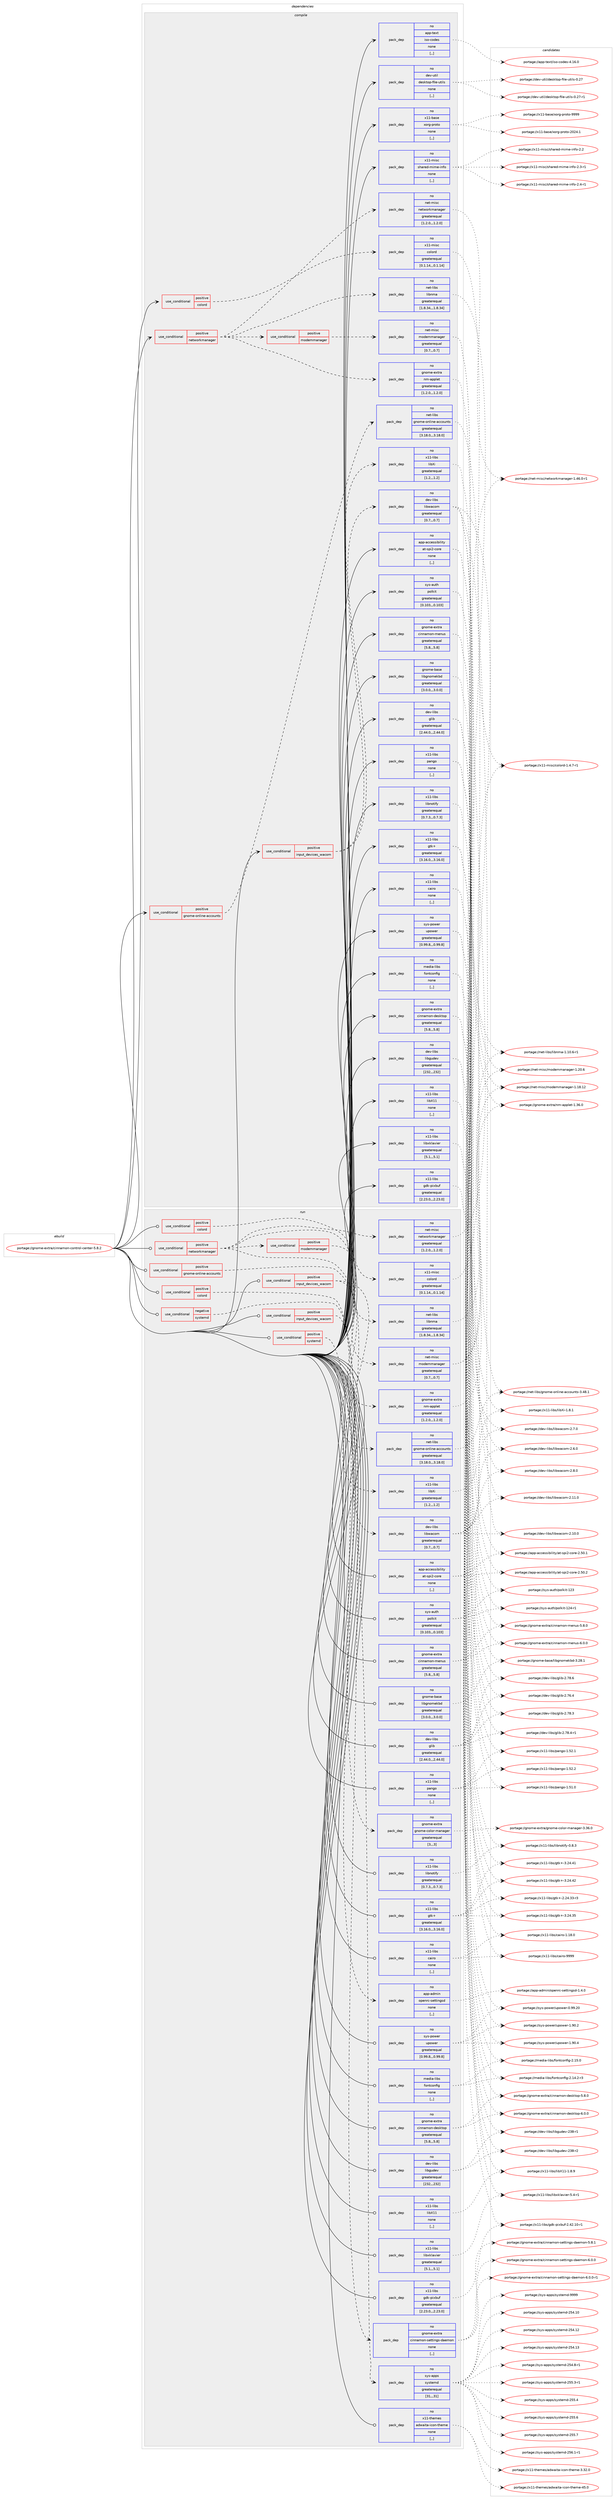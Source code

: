 digraph prolog {

# *************
# Graph options
# *************

newrank=true;
concentrate=true;
compound=true;
graph [rankdir=LR,fontname=Helvetica,fontsize=10,ranksep=1.5];#, ranksep=2.5, nodesep=0.2];
edge  [arrowhead=vee];
node  [fontname=Helvetica,fontsize=10];

# **********
# The ebuild
# **********

subgraph cluster_leftcol {
color=gray;
rank=same;
label=<<i>ebuild</i>>;
id [label="portage://gnome-extra/cinnamon-control-center-5.8.2", color=red, width=4, href="../gnome-extra/cinnamon-control-center-5.8.2.svg"];
}

# ****************
# The dependencies
# ****************

subgraph cluster_midcol {
color=gray;
label=<<i>dependencies</i>>;
subgraph cluster_compile {
fillcolor="#eeeeee";
style=filled;
label=<<i>compile</i>>;
subgraph cond64020 {
dependency233966 [label=<<TABLE BORDER="0" CELLBORDER="1" CELLSPACING="0" CELLPADDING="4"><TR><TD ROWSPAN="3" CELLPADDING="10">use_conditional</TD></TR><TR><TD>positive</TD></TR><TR><TD>colord</TD></TR></TABLE>>, shape=none, color=red];
subgraph pack168431 {
dependency233967 [label=<<TABLE BORDER="0" CELLBORDER="1" CELLSPACING="0" CELLPADDING="4" WIDTH="220"><TR><TD ROWSPAN="6" CELLPADDING="30">pack_dep</TD></TR><TR><TD WIDTH="110">no</TD></TR><TR><TD>x11-misc</TD></TR><TR><TD>colord</TD></TR><TR><TD>greaterequal</TD></TR><TR><TD>[0.1.14,,,0.1.14]</TD></TR></TABLE>>, shape=none, color=blue];
}
dependency233966:e -> dependency233967:w [weight=20,style="dashed",arrowhead="vee"];
}
id:e -> dependency233966:w [weight=20,style="solid",arrowhead="vee"];
subgraph cond64021 {
dependency233968 [label=<<TABLE BORDER="0" CELLBORDER="1" CELLSPACING="0" CELLPADDING="4"><TR><TD ROWSPAN="3" CELLPADDING="10">use_conditional</TD></TR><TR><TD>positive</TD></TR><TR><TD>gnome-online-accounts</TD></TR></TABLE>>, shape=none, color=red];
subgraph pack168432 {
dependency233969 [label=<<TABLE BORDER="0" CELLBORDER="1" CELLSPACING="0" CELLPADDING="4" WIDTH="220"><TR><TD ROWSPAN="6" CELLPADDING="30">pack_dep</TD></TR><TR><TD WIDTH="110">no</TD></TR><TR><TD>net-libs</TD></TR><TR><TD>gnome-online-accounts</TD></TR><TR><TD>greaterequal</TD></TR><TR><TD>[3.18.0,,,3.18.0]</TD></TR></TABLE>>, shape=none, color=blue];
}
dependency233968:e -> dependency233969:w [weight=20,style="dashed",arrowhead="vee"];
}
id:e -> dependency233968:w [weight=20,style="solid",arrowhead="vee"];
subgraph cond64022 {
dependency233970 [label=<<TABLE BORDER="0" CELLBORDER="1" CELLSPACING="0" CELLPADDING="4"><TR><TD ROWSPAN="3" CELLPADDING="10">use_conditional</TD></TR><TR><TD>positive</TD></TR><TR><TD>input_devices_wacom</TD></TR></TABLE>>, shape=none, color=red];
subgraph pack168433 {
dependency233971 [label=<<TABLE BORDER="0" CELLBORDER="1" CELLSPACING="0" CELLPADDING="4" WIDTH="220"><TR><TD ROWSPAN="6" CELLPADDING="30">pack_dep</TD></TR><TR><TD WIDTH="110">no</TD></TR><TR><TD>dev-libs</TD></TR><TR><TD>libwacom</TD></TR><TR><TD>greaterequal</TD></TR><TR><TD>[0.7,,,0.7]</TD></TR></TABLE>>, shape=none, color=blue];
}
dependency233970:e -> dependency233971:w [weight=20,style="dashed",arrowhead="vee"];
subgraph pack168434 {
dependency233972 [label=<<TABLE BORDER="0" CELLBORDER="1" CELLSPACING="0" CELLPADDING="4" WIDTH="220"><TR><TD ROWSPAN="6" CELLPADDING="30">pack_dep</TD></TR><TR><TD WIDTH="110">no</TD></TR><TR><TD>x11-libs</TD></TR><TR><TD>libXi</TD></TR><TR><TD>greaterequal</TD></TR><TR><TD>[1.2,,,1.2]</TD></TR></TABLE>>, shape=none, color=blue];
}
dependency233970:e -> dependency233972:w [weight=20,style="dashed",arrowhead="vee"];
}
id:e -> dependency233970:w [weight=20,style="solid",arrowhead="vee"];
subgraph cond64023 {
dependency233973 [label=<<TABLE BORDER="0" CELLBORDER="1" CELLSPACING="0" CELLPADDING="4"><TR><TD ROWSPAN="3" CELLPADDING="10">use_conditional</TD></TR><TR><TD>positive</TD></TR><TR><TD>networkmanager</TD></TR></TABLE>>, shape=none, color=red];
subgraph pack168435 {
dependency233974 [label=<<TABLE BORDER="0" CELLBORDER="1" CELLSPACING="0" CELLPADDING="4" WIDTH="220"><TR><TD ROWSPAN="6" CELLPADDING="30">pack_dep</TD></TR><TR><TD WIDTH="110">no</TD></TR><TR><TD>gnome-extra</TD></TR><TR><TD>nm-applet</TD></TR><TR><TD>greaterequal</TD></TR><TR><TD>[1.2.0,,,1.2.0]</TD></TR></TABLE>>, shape=none, color=blue];
}
dependency233973:e -> dependency233974:w [weight=20,style="dashed",arrowhead="vee"];
subgraph pack168436 {
dependency233975 [label=<<TABLE BORDER="0" CELLBORDER="1" CELLSPACING="0" CELLPADDING="4" WIDTH="220"><TR><TD ROWSPAN="6" CELLPADDING="30">pack_dep</TD></TR><TR><TD WIDTH="110">no</TD></TR><TR><TD>net-libs</TD></TR><TR><TD>libnma</TD></TR><TR><TD>greaterequal</TD></TR><TR><TD>[1.8.34,,,1.8.34]</TD></TR></TABLE>>, shape=none, color=blue];
}
dependency233973:e -> dependency233975:w [weight=20,style="dashed",arrowhead="vee"];
subgraph pack168437 {
dependency233976 [label=<<TABLE BORDER="0" CELLBORDER="1" CELLSPACING="0" CELLPADDING="4" WIDTH="220"><TR><TD ROWSPAN="6" CELLPADDING="30">pack_dep</TD></TR><TR><TD WIDTH="110">no</TD></TR><TR><TD>net-misc</TD></TR><TR><TD>networkmanager</TD></TR><TR><TD>greaterequal</TD></TR><TR><TD>[1.2.0,,,1.2.0]</TD></TR></TABLE>>, shape=none, color=blue];
}
dependency233973:e -> dependency233976:w [weight=20,style="dashed",arrowhead="vee"];
subgraph cond64024 {
dependency233977 [label=<<TABLE BORDER="0" CELLBORDER="1" CELLSPACING="0" CELLPADDING="4"><TR><TD ROWSPAN="3" CELLPADDING="10">use_conditional</TD></TR><TR><TD>positive</TD></TR><TR><TD>modemmanager</TD></TR></TABLE>>, shape=none, color=red];
subgraph pack168438 {
dependency233978 [label=<<TABLE BORDER="0" CELLBORDER="1" CELLSPACING="0" CELLPADDING="4" WIDTH="220"><TR><TD ROWSPAN="6" CELLPADDING="30">pack_dep</TD></TR><TR><TD WIDTH="110">no</TD></TR><TR><TD>net-misc</TD></TR><TR><TD>modemmanager</TD></TR><TR><TD>greaterequal</TD></TR><TR><TD>[0.7,,,0.7]</TD></TR></TABLE>>, shape=none, color=blue];
}
dependency233977:e -> dependency233978:w [weight=20,style="dashed",arrowhead="vee"];
}
dependency233973:e -> dependency233977:w [weight=20,style="dashed",arrowhead="vee"];
}
id:e -> dependency233973:w [weight=20,style="solid",arrowhead="vee"];
subgraph pack168439 {
dependency233979 [label=<<TABLE BORDER="0" CELLBORDER="1" CELLSPACING="0" CELLPADDING="4" WIDTH="220"><TR><TD ROWSPAN="6" CELLPADDING="30">pack_dep</TD></TR><TR><TD WIDTH="110">no</TD></TR><TR><TD>app-accessibility</TD></TR><TR><TD>at-spi2-core</TD></TR><TR><TD>none</TD></TR><TR><TD>[,,]</TD></TR></TABLE>>, shape=none, color=blue];
}
id:e -> dependency233979:w [weight=20,style="solid",arrowhead="vee"];
subgraph pack168440 {
dependency233980 [label=<<TABLE BORDER="0" CELLBORDER="1" CELLSPACING="0" CELLPADDING="4" WIDTH="220"><TR><TD ROWSPAN="6" CELLPADDING="30">pack_dep</TD></TR><TR><TD WIDTH="110">no</TD></TR><TR><TD>app-text</TD></TR><TR><TD>iso-codes</TD></TR><TR><TD>none</TD></TR><TR><TD>[,,]</TD></TR></TABLE>>, shape=none, color=blue];
}
id:e -> dependency233980:w [weight=20,style="solid",arrowhead="vee"];
subgraph pack168441 {
dependency233981 [label=<<TABLE BORDER="0" CELLBORDER="1" CELLSPACING="0" CELLPADDING="4" WIDTH="220"><TR><TD ROWSPAN="6" CELLPADDING="30">pack_dep</TD></TR><TR><TD WIDTH="110">no</TD></TR><TR><TD>dev-libs</TD></TR><TR><TD>glib</TD></TR><TR><TD>greaterequal</TD></TR><TR><TD>[2.44.0,,,2.44.0]</TD></TR></TABLE>>, shape=none, color=blue];
}
id:e -> dependency233981:w [weight=20,style="solid",arrowhead="vee"];
subgraph pack168442 {
dependency233982 [label=<<TABLE BORDER="0" CELLBORDER="1" CELLSPACING="0" CELLPADDING="4" WIDTH="220"><TR><TD ROWSPAN="6" CELLPADDING="30">pack_dep</TD></TR><TR><TD WIDTH="110">no</TD></TR><TR><TD>dev-libs</TD></TR><TR><TD>libgudev</TD></TR><TR><TD>greaterequal</TD></TR><TR><TD>[232,,,232]</TD></TR></TABLE>>, shape=none, color=blue];
}
id:e -> dependency233982:w [weight=20,style="solid",arrowhead="vee"];
subgraph pack168443 {
dependency233983 [label=<<TABLE BORDER="0" CELLBORDER="1" CELLSPACING="0" CELLPADDING="4" WIDTH="220"><TR><TD ROWSPAN="6" CELLPADDING="30">pack_dep</TD></TR><TR><TD WIDTH="110">no</TD></TR><TR><TD>dev-util</TD></TR><TR><TD>desktop-file-utils</TD></TR><TR><TD>none</TD></TR><TR><TD>[,,]</TD></TR></TABLE>>, shape=none, color=blue];
}
id:e -> dependency233983:w [weight=20,style="solid",arrowhead="vee"];
subgraph pack168444 {
dependency233984 [label=<<TABLE BORDER="0" CELLBORDER="1" CELLSPACING="0" CELLPADDING="4" WIDTH="220"><TR><TD ROWSPAN="6" CELLPADDING="30">pack_dep</TD></TR><TR><TD WIDTH="110">no</TD></TR><TR><TD>gnome-base</TD></TR><TR><TD>libgnomekbd</TD></TR><TR><TD>greaterequal</TD></TR><TR><TD>[3.0.0,,,3.0.0]</TD></TR></TABLE>>, shape=none, color=blue];
}
id:e -> dependency233984:w [weight=20,style="solid",arrowhead="vee"];
subgraph pack168445 {
dependency233985 [label=<<TABLE BORDER="0" CELLBORDER="1" CELLSPACING="0" CELLPADDING="4" WIDTH="220"><TR><TD ROWSPAN="6" CELLPADDING="30">pack_dep</TD></TR><TR><TD WIDTH="110">no</TD></TR><TR><TD>gnome-extra</TD></TR><TR><TD>cinnamon-desktop</TD></TR><TR><TD>greaterequal</TD></TR><TR><TD>[5.8,,,5.8]</TD></TR></TABLE>>, shape=none, color=blue];
}
id:e -> dependency233985:w [weight=20,style="solid",arrowhead="vee"];
subgraph pack168446 {
dependency233986 [label=<<TABLE BORDER="0" CELLBORDER="1" CELLSPACING="0" CELLPADDING="4" WIDTH="220"><TR><TD ROWSPAN="6" CELLPADDING="30">pack_dep</TD></TR><TR><TD WIDTH="110">no</TD></TR><TR><TD>gnome-extra</TD></TR><TR><TD>cinnamon-menus</TD></TR><TR><TD>greaterequal</TD></TR><TR><TD>[5.8,,,5.8]</TD></TR></TABLE>>, shape=none, color=blue];
}
id:e -> dependency233986:w [weight=20,style="solid",arrowhead="vee"];
subgraph pack168447 {
dependency233987 [label=<<TABLE BORDER="0" CELLBORDER="1" CELLSPACING="0" CELLPADDING="4" WIDTH="220"><TR><TD ROWSPAN="6" CELLPADDING="30">pack_dep</TD></TR><TR><TD WIDTH="110">no</TD></TR><TR><TD>media-libs</TD></TR><TR><TD>fontconfig</TD></TR><TR><TD>none</TD></TR><TR><TD>[,,]</TD></TR></TABLE>>, shape=none, color=blue];
}
id:e -> dependency233987:w [weight=20,style="solid",arrowhead="vee"];
subgraph pack168448 {
dependency233988 [label=<<TABLE BORDER="0" CELLBORDER="1" CELLSPACING="0" CELLPADDING="4" WIDTH="220"><TR><TD ROWSPAN="6" CELLPADDING="30">pack_dep</TD></TR><TR><TD WIDTH="110">no</TD></TR><TR><TD>sys-auth</TD></TR><TR><TD>polkit</TD></TR><TR><TD>greaterequal</TD></TR><TR><TD>[0.103,,,0.103]</TD></TR></TABLE>>, shape=none, color=blue];
}
id:e -> dependency233988:w [weight=20,style="solid",arrowhead="vee"];
subgraph pack168449 {
dependency233989 [label=<<TABLE BORDER="0" CELLBORDER="1" CELLSPACING="0" CELLPADDING="4" WIDTH="220"><TR><TD ROWSPAN="6" CELLPADDING="30">pack_dep</TD></TR><TR><TD WIDTH="110">no</TD></TR><TR><TD>sys-power</TD></TR><TR><TD>upower</TD></TR><TR><TD>greaterequal</TD></TR><TR><TD>[0.99.8,,,0.99.8]</TD></TR></TABLE>>, shape=none, color=blue];
}
id:e -> dependency233989:w [weight=20,style="solid",arrowhead="vee"];
subgraph pack168450 {
dependency233990 [label=<<TABLE BORDER="0" CELLBORDER="1" CELLSPACING="0" CELLPADDING="4" WIDTH="220"><TR><TD ROWSPAN="6" CELLPADDING="30">pack_dep</TD></TR><TR><TD WIDTH="110">no</TD></TR><TR><TD>x11-base</TD></TR><TR><TD>xorg-proto</TD></TR><TR><TD>none</TD></TR><TR><TD>[,,]</TD></TR></TABLE>>, shape=none, color=blue];
}
id:e -> dependency233990:w [weight=20,style="solid",arrowhead="vee"];
subgraph pack168451 {
dependency233991 [label=<<TABLE BORDER="0" CELLBORDER="1" CELLSPACING="0" CELLPADDING="4" WIDTH="220"><TR><TD ROWSPAN="6" CELLPADDING="30">pack_dep</TD></TR><TR><TD WIDTH="110">no</TD></TR><TR><TD>x11-libs</TD></TR><TR><TD>cairo</TD></TR><TR><TD>none</TD></TR><TR><TD>[,,]</TD></TR></TABLE>>, shape=none, color=blue];
}
id:e -> dependency233991:w [weight=20,style="solid",arrowhead="vee"];
subgraph pack168452 {
dependency233992 [label=<<TABLE BORDER="0" CELLBORDER="1" CELLSPACING="0" CELLPADDING="4" WIDTH="220"><TR><TD ROWSPAN="6" CELLPADDING="30">pack_dep</TD></TR><TR><TD WIDTH="110">no</TD></TR><TR><TD>x11-libs</TD></TR><TR><TD>gdk-pixbuf</TD></TR><TR><TD>greaterequal</TD></TR><TR><TD>[2.23.0,,,2.23.0]</TD></TR></TABLE>>, shape=none, color=blue];
}
id:e -> dependency233992:w [weight=20,style="solid",arrowhead="vee"];
subgraph pack168453 {
dependency233993 [label=<<TABLE BORDER="0" CELLBORDER="1" CELLSPACING="0" CELLPADDING="4" WIDTH="220"><TR><TD ROWSPAN="6" CELLPADDING="30">pack_dep</TD></TR><TR><TD WIDTH="110">no</TD></TR><TR><TD>x11-libs</TD></TR><TR><TD>gtk+</TD></TR><TR><TD>greaterequal</TD></TR><TR><TD>[3.16.0,,,3.16.0]</TD></TR></TABLE>>, shape=none, color=blue];
}
id:e -> dependency233993:w [weight=20,style="solid",arrowhead="vee"];
subgraph pack168454 {
dependency233994 [label=<<TABLE BORDER="0" CELLBORDER="1" CELLSPACING="0" CELLPADDING="4" WIDTH="220"><TR><TD ROWSPAN="6" CELLPADDING="30">pack_dep</TD></TR><TR><TD WIDTH="110">no</TD></TR><TR><TD>x11-libs</TD></TR><TR><TD>libX11</TD></TR><TR><TD>none</TD></TR><TR><TD>[,,]</TD></TR></TABLE>>, shape=none, color=blue];
}
id:e -> dependency233994:w [weight=20,style="solid",arrowhead="vee"];
subgraph pack168455 {
dependency233995 [label=<<TABLE BORDER="0" CELLBORDER="1" CELLSPACING="0" CELLPADDING="4" WIDTH="220"><TR><TD ROWSPAN="6" CELLPADDING="30">pack_dep</TD></TR><TR><TD WIDTH="110">no</TD></TR><TR><TD>x11-libs</TD></TR><TR><TD>libnotify</TD></TR><TR><TD>greaterequal</TD></TR><TR><TD>[0.7.3,,,0.7.3]</TD></TR></TABLE>>, shape=none, color=blue];
}
id:e -> dependency233995:w [weight=20,style="solid",arrowhead="vee"];
subgraph pack168456 {
dependency233996 [label=<<TABLE BORDER="0" CELLBORDER="1" CELLSPACING="0" CELLPADDING="4" WIDTH="220"><TR><TD ROWSPAN="6" CELLPADDING="30">pack_dep</TD></TR><TR><TD WIDTH="110">no</TD></TR><TR><TD>x11-libs</TD></TR><TR><TD>libxklavier</TD></TR><TR><TD>greaterequal</TD></TR><TR><TD>[5.1,,,5.1]</TD></TR></TABLE>>, shape=none, color=blue];
}
id:e -> dependency233996:w [weight=20,style="solid",arrowhead="vee"];
subgraph pack168457 {
dependency233997 [label=<<TABLE BORDER="0" CELLBORDER="1" CELLSPACING="0" CELLPADDING="4" WIDTH="220"><TR><TD ROWSPAN="6" CELLPADDING="30">pack_dep</TD></TR><TR><TD WIDTH="110">no</TD></TR><TR><TD>x11-libs</TD></TR><TR><TD>pango</TD></TR><TR><TD>none</TD></TR><TR><TD>[,,]</TD></TR></TABLE>>, shape=none, color=blue];
}
id:e -> dependency233997:w [weight=20,style="solid",arrowhead="vee"];
subgraph pack168458 {
dependency233998 [label=<<TABLE BORDER="0" CELLBORDER="1" CELLSPACING="0" CELLPADDING="4" WIDTH="220"><TR><TD ROWSPAN="6" CELLPADDING="30">pack_dep</TD></TR><TR><TD WIDTH="110">no</TD></TR><TR><TD>x11-misc</TD></TR><TR><TD>shared-mime-info</TD></TR><TR><TD>none</TD></TR><TR><TD>[,,]</TD></TR></TABLE>>, shape=none, color=blue];
}
id:e -> dependency233998:w [weight=20,style="solid",arrowhead="vee"];
}
subgraph cluster_compileandrun {
fillcolor="#eeeeee";
style=filled;
label=<<i>compile and run</i>>;
}
subgraph cluster_run {
fillcolor="#eeeeee";
style=filled;
label=<<i>run</i>>;
subgraph cond64025 {
dependency233999 [label=<<TABLE BORDER="0" CELLBORDER="1" CELLSPACING="0" CELLPADDING="4"><TR><TD ROWSPAN="3" CELLPADDING="10">use_conditional</TD></TR><TR><TD>negative</TD></TR><TR><TD>systemd</TD></TR></TABLE>>, shape=none, color=red];
subgraph pack168459 {
dependency234000 [label=<<TABLE BORDER="0" CELLBORDER="1" CELLSPACING="0" CELLPADDING="4" WIDTH="220"><TR><TD ROWSPAN="6" CELLPADDING="30">pack_dep</TD></TR><TR><TD WIDTH="110">no</TD></TR><TR><TD>app-admin</TD></TR><TR><TD>openrc-settingsd</TD></TR><TR><TD>none</TD></TR><TR><TD>[,,]</TD></TR></TABLE>>, shape=none, color=blue];
}
dependency233999:e -> dependency234000:w [weight=20,style="dashed",arrowhead="vee"];
}
id:e -> dependency233999:w [weight=20,style="solid",arrowhead="odot"];
subgraph cond64026 {
dependency234001 [label=<<TABLE BORDER="0" CELLBORDER="1" CELLSPACING="0" CELLPADDING="4"><TR><TD ROWSPAN="3" CELLPADDING="10">use_conditional</TD></TR><TR><TD>positive</TD></TR><TR><TD>colord</TD></TR></TABLE>>, shape=none, color=red];
subgraph pack168460 {
dependency234002 [label=<<TABLE BORDER="0" CELLBORDER="1" CELLSPACING="0" CELLPADDING="4" WIDTH="220"><TR><TD ROWSPAN="6" CELLPADDING="30">pack_dep</TD></TR><TR><TD WIDTH="110">no</TD></TR><TR><TD>gnome-extra</TD></TR><TR><TD>gnome-color-manager</TD></TR><TR><TD>greaterequal</TD></TR><TR><TD>[3,,,3]</TD></TR></TABLE>>, shape=none, color=blue];
}
dependency234001:e -> dependency234002:w [weight=20,style="dashed",arrowhead="vee"];
}
id:e -> dependency234001:w [weight=20,style="solid",arrowhead="odot"];
subgraph cond64027 {
dependency234003 [label=<<TABLE BORDER="0" CELLBORDER="1" CELLSPACING="0" CELLPADDING="4"><TR><TD ROWSPAN="3" CELLPADDING="10">use_conditional</TD></TR><TR><TD>positive</TD></TR><TR><TD>colord</TD></TR></TABLE>>, shape=none, color=red];
subgraph pack168461 {
dependency234004 [label=<<TABLE BORDER="0" CELLBORDER="1" CELLSPACING="0" CELLPADDING="4" WIDTH="220"><TR><TD ROWSPAN="6" CELLPADDING="30">pack_dep</TD></TR><TR><TD WIDTH="110">no</TD></TR><TR><TD>x11-misc</TD></TR><TR><TD>colord</TD></TR><TR><TD>greaterequal</TD></TR><TR><TD>[0.1.14,,,0.1.14]</TD></TR></TABLE>>, shape=none, color=blue];
}
dependency234003:e -> dependency234004:w [weight=20,style="dashed",arrowhead="vee"];
}
id:e -> dependency234003:w [weight=20,style="solid",arrowhead="odot"];
subgraph cond64028 {
dependency234005 [label=<<TABLE BORDER="0" CELLBORDER="1" CELLSPACING="0" CELLPADDING="4"><TR><TD ROWSPAN="3" CELLPADDING="10">use_conditional</TD></TR><TR><TD>positive</TD></TR><TR><TD>gnome-online-accounts</TD></TR></TABLE>>, shape=none, color=red];
subgraph pack168462 {
dependency234006 [label=<<TABLE BORDER="0" CELLBORDER="1" CELLSPACING="0" CELLPADDING="4" WIDTH="220"><TR><TD ROWSPAN="6" CELLPADDING="30">pack_dep</TD></TR><TR><TD WIDTH="110">no</TD></TR><TR><TD>net-libs</TD></TR><TR><TD>gnome-online-accounts</TD></TR><TR><TD>greaterequal</TD></TR><TR><TD>[3.18.0,,,3.18.0]</TD></TR></TABLE>>, shape=none, color=blue];
}
dependency234005:e -> dependency234006:w [weight=20,style="dashed",arrowhead="vee"];
}
id:e -> dependency234005:w [weight=20,style="solid",arrowhead="odot"];
subgraph cond64029 {
dependency234007 [label=<<TABLE BORDER="0" CELLBORDER="1" CELLSPACING="0" CELLPADDING="4"><TR><TD ROWSPAN="3" CELLPADDING="10">use_conditional</TD></TR><TR><TD>positive</TD></TR><TR><TD>input_devices_wacom</TD></TR></TABLE>>, shape=none, color=red];
subgraph pack168463 {
dependency234008 [label=<<TABLE BORDER="0" CELLBORDER="1" CELLSPACING="0" CELLPADDING="4" WIDTH="220"><TR><TD ROWSPAN="6" CELLPADDING="30">pack_dep</TD></TR><TR><TD WIDTH="110">no</TD></TR><TR><TD>dev-libs</TD></TR><TR><TD>libwacom</TD></TR><TR><TD>greaterequal</TD></TR><TR><TD>[0.7,,,0.7]</TD></TR></TABLE>>, shape=none, color=blue];
}
dependency234007:e -> dependency234008:w [weight=20,style="dashed",arrowhead="vee"];
subgraph pack168464 {
dependency234009 [label=<<TABLE BORDER="0" CELLBORDER="1" CELLSPACING="0" CELLPADDING="4" WIDTH="220"><TR><TD ROWSPAN="6" CELLPADDING="30">pack_dep</TD></TR><TR><TD WIDTH="110">no</TD></TR><TR><TD>x11-libs</TD></TR><TR><TD>libXi</TD></TR><TR><TD>greaterequal</TD></TR><TR><TD>[1.2,,,1.2]</TD></TR></TABLE>>, shape=none, color=blue];
}
dependency234007:e -> dependency234009:w [weight=20,style="dashed",arrowhead="vee"];
}
id:e -> dependency234007:w [weight=20,style="solid",arrowhead="odot"];
subgraph cond64030 {
dependency234010 [label=<<TABLE BORDER="0" CELLBORDER="1" CELLSPACING="0" CELLPADDING="4"><TR><TD ROWSPAN="3" CELLPADDING="10">use_conditional</TD></TR><TR><TD>positive</TD></TR><TR><TD>input_devices_wacom</TD></TR></TABLE>>, shape=none, color=red];
subgraph pack168465 {
dependency234011 [label=<<TABLE BORDER="0" CELLBORDER="1" CELLSPACING="0" CELLPADDING="4" WIDTH="220"><TR><TD ROWSPAN="6" CELLPADDING="30">pack_dep</TD></TR><TR><TD WIDTH="110">no</TD></TR><TR><TD>gnome-extra</TD></TR><TR><TD>cinnamon-settings-daemon</TD></TR><TR><TD>none</TD></TR><TR><TD>[,,]</TD></TR></TABLE>>, shape=none, color=blue];
}
dependency234010:e -> dependency234011:w [weight=20,style="dashed",arrowhead="vee"];
}
id:e -> dependency234010:w [weight=20,style="solid",arrowhead="odot"];
subgraph cond64031 {
dependency234012 [label=<<TABLE BORDER="0" CELLBORDER="1" CELLSPACING="0" CELLPADDING="4"><TR><TD ROWSPAN="3" CELLPADDING="10">use_conditional</TD></TR><TR><TD>positive</TD></TR><TR><TD>networkmanager</TD></TR></TABLE>>, shape=none, color=red];
subgraph pack168466 {
dependency234013 [label=<<TABLE BORDER="0" CELLBORDER="1" CELLSPACING="0" CELLPADDING="4" WIDTH="220"><TR><TD ROWSPAN="6" CELLPADDING="30">pack_dep</TD></TR><TR><TD WIDTH="110">no</TD></TR><TR><TD>gnome-extra</TD></TR><TR><TD>nm-applet</TD></TR><TR><TD>greaterequal</TD></TR><TR><TD>[1.2.0,,,1.2.0]</TD></TR></TABLE>>, shape=none, color=blue];
}
dependency234012:e -> dependency234013:w [weight=20,style="dashed",arrowhead="vee"];
subgraph pack168467 {
dependency234014 [label=<<TABLE BORDER="0" CELLBORDER="1" CELLSPACING="0" CELLPADDING="4" WIDTH="220"><TR><TD ROWSPAN="6" CELLPADDING="30">pack_dep</TD></TR><TR><TD WIDTH="110">no</TD></TR><TR><TD>net-libs</TD></TR><TR><TD>libnma</TD></TR><TR><TD>greaterequal</TD></TR><TR><TD>[1.8.34,,,1.8.34]</TD></TR></TABLE>>, shape=none, color=blue];
}
dependency234012:e -> dependency234014:w [weight=20,style="dashed",arrowhead="vee"];
subgraph pack168468 {
dependency234015 [label=<<TABLE BORDER="0" CELLBORDER="1" CELLSPACING="0" CELLPADDING="4" WIDTH="220"><TR><TD ROWSPAN="6" CELLPADDING="30">pack_dep</TD></TR><TR><TD WIDTH="110">no</TD></TR><TR><TD>net-misc</TD></TR><TR><TD>networkmanager</TD></TR><TR><TD>greaterequal</TD></TR><TR><TD>[1.2.0,,,1.2.0]</TD></TR></TABLE>>, shape=none, color=blue];
}
dependency234012:e -> dependency234015:w [weight=20,style="dashed",arrowhead="vee"];
subgraph cond64032 {
dependency234016 [label=<<TABLE BORDER="0" CELLBORDER="1" CELLSPACING="0" CELLPADDING="4"><TR><TD ROWSPAN="3" CELLPADDING="10">use_conditional</TD></TR><TR><TD>positive</TD></TR><TR><TD>modemmanager</TD></TR></TABLE>>, shape=none, color=red];
subgraph pack168469 {
dependency234017 [label=<<TABLE BORDER="0" CELLBORDER="1" CELLSPACING="0" CELLPADDING="4" WIDTH="220"><TR><TD ROWSPAN="6" CELLPADDING="30">pack_dep</TD></TR><TR><TD WIDTH="110">no</TD></TR><TR><TD>net-misc</TD></TR><TR><TD>modemmanager</TD></TR><TR><TD>greaterequal</TD></TR><TR><TD>[0.7,,,0.7]</TD></TR></TABLE>>, shape=none, color=blue];
}
dependency234016:e -> dependency234017:w [weight=20,style="dashed",arrowhead="vee"];
}
dependency234012:e -> dependency234016:w [weight=20,style="dashed",arrowhead="vee"];
}
id:e -> dependency234012:w [weight=20,style="solid",arrowhead="odot"];
subgraph cond64033 {
dependency234018 [label=<<TABLE BORDER="0" CELLBORDER="1" CELLSPACING="0" CELLPADDING="4"><TR><TD ROWSPAN="3" CELLPADDING="10">use_conditional</TD></TR><TR><TD>positive</TD></TR><TR><TD>systemd</TD></TR></TABLE>>, shape=none, color=red];
subgraph pack168470 {
dependency234019 [label=<<TABLE BORDER="0" CELLBORDER="1" CELLSPACING="0" CELLPADDING="4" WIDTH="220"><TR><TD ROWSPAN="6" CELLPADDING="30">pack_dep</TD></TR><TR><TD WIDTH="110">no</TD></TR><TR><TD>sys-apps</TD></TR><TR><TD>systemd</TD></TR><TR><TD>greaterequal</TD></TR><TR><TD>[31,,,31]</TD></TR></TABLE>>, shape=none, color=blue];
}
dependency234018:e -> dependency234019:w [weight=20,style="dashed",arrowhead="vee"];
}
id:e -> dependency234018:w [weight=20,style="solid",arrowhead="odot"];
subgraph pack168471 {
dependency234020 [label=<<TABLE BORDER="0" CELLBORDER="1" CELLSPACING="0" CELLPADDING="4" WIDTH="220"><TR><TD ROWSPAN="6" CELLPADDING="30">pack_dep</TD></TR><TR><TD WIDTH="110">no</TD></TR><TR><TD>app-accessibility</TD></TR><TR><TD>at-spi2-core</TD></TR><TR><TD>none</TD></TR><TR><TD>[,,]</TD></TR></TABLE>>, shape=none, color=blue];
}
id:e -> dependency234020:w [weight=20,style="solid",arrowhead="odot"];
subgraph pack168472 {
dependency234021 [label=<<TABLE BORDER="0" CELLBORDER="1" CELLSPACING="0" CELLPADDING="4" WIDTH="220"><TR><TD ROWSPAN="6" CELLPADDING="30">pack_dep</TD></TR><TR><TD WIDTH="110">no</TD></TR><TR><TD>dev-libs</TD></TR><TR><TD>glib</TD></TR><TR><TD>greaterequal</TD></TR><TR><TD>[2.44.0,,,2.44.0]</TD></TR></TABLE>>, shape=none, color=blue];
}
id:e -> dependency234021:w [weight=20,style="solid",arrowhead="odot"];
subgraph pack168473 {
dependency234022 [label=<<TABLE BORDER="0" CELLBORDER="1" CELLSPACING="0" CELLPADDING="4" WIDTH="220"><TR><TD ROWSPAN="6" CELLPADDING="30">pack_dep</TD></TR><TR><TD WIDTH="110">no</TD></TR><TR><TD>dev-libs</TD></TR><TR><TD>libgudev</TD></TR><TR><TD>greaterequal</TD></TR><TR><TD>[232,,,232]</TD></TR></TABLE>>, shape=none, color=blue];
}
id:e -> dependency234022:w [weight=20,style="solid",arrowhead="odot"];
subgraph pack168474 {
dependency234023 [label=<<TABLE BORDER="0" CELLBORDER="1" CELLSPACING="0" CELLPADDING="4" WIDTH="220"><TR><TD ROWSPAN="6" CELLPADDING="30">pack_dep</TD></TR><TR><TD WIDTH="110">no</TD></TR><TR><TD>gnome-base</TD></TR><TR><TD>libgnomekbd</TD></TR><TR><TD>greaterequal</TD></TR><TR><TD>[3.0.0,,,3.0.0]</TD></TR></TABLE>>, shape=none, color=blue];
}
id:e -> dependency234023:w [weight=20,style="solid",arrowhead="odot"];
subgraph pack168475 {
dependency234024 [label=<<TABLE BORDER="0" CELLBORDER="1" CELLSPACING="0" CELLPADDING="4" WIDTH="220"><TR><TD ROWSPAN="6" CELLPADDING="30">pack_dep</TD></TR><TR><TD WIDTH="110">no</TD></TR><TR><TD>gnome-extra</TD></TR><TR><TD>cinnamon-desktop</TD></TR><TR><TD>greaterequal</TD></TR><TR><TD>[5.8,,,5.8]</TD></TR></TABLE>>, shape=none, color=blue];
}
id:e -> dependency234024:w [weight=20,style="solid",arrowhead="odot"];
subgraph pack168476 {
dependency234025 [label=<<TABLE BORDER="0" CELLBORDER="1" CELLSPACING="0" CELLPADDING="4" WIDTH="220"><TR><TD ROWSPAN="6" CELLPADDING="30">pack_dep</TD></TR><TR><TD WIDTH="110">no</TD></TR><TR><TD>gnome-extra</TD></TR><TR><TD>cinnamon-menus</TD></TR><TR><TD>greaterequal</TD></TR><TR><TD>[5.8,,,5.8]</TD></TR></TABLE>>, shape=none, color=blue];
}
id:e -> dependency234025:w [weight=20,style="solid",arrowhead="odot"];
subgraph pack168477 {
dependency234026 [label=<<TABLE BORDER="0" CELLBORDER="1" CELLSPACING="0" CELLPADDING="4" WIDTH="220"><TR><TD ROWSPAN="6" CELLPADDING="30">pack_dep</TD></TR><TR><TD WIDTH="110">no</TD></TR><TR><TD>media-libs</TD></TR><TR><TD>fontconfig</TD></TR><TR><TD>none</TD></TR><TR><TD>[,,]</TD></TR></TABLE>>, shape=none, color=blue];
}
id:e -> dependency234026:w [weight=20,style="solid",arrowhead="odot"];
subgraph pack168478 {
dependency234027 [label=<<TABLE BORDER="0" CELLBORDER="1" CELLSPACING="0" CELLPADDING="4" WIDTH="220"><TR><TD ROWSPAN="6" CELLPADDING="30">pack_dep</TD></TR><TR><TD WIDTH="110">no</TD></TR><TR><TD>sys-auth</TD></TR><TR><TD>polkit</TD></TR><TR><TD>greaterequal</TD></TR><TR><TD>[0.103,,,0.103]</TD></TR></TABLE>>, shape=none, color=blue];
}
id:e -> dependency234027:w [weight=20,style="solid",arrowhead="odot"];
subgraph pack168479 {
dependency234028 [label=<<TABLE BORDER="0" CELLBORDER="1" CELLSPACING="0" CELLPADDING="4" WIDTH="220"><TR><TD ROWSPAN="6" CELLPADDING="30">pack_dep</TD></TR><TR><TD WIDTH="110">no</TD></TR><TR><TD>sys-power</TD></TR><TR><TD>upower</TD></TR><TR><TD>greaterequal</TD></TR><TR><TD>[0.99.8,,,0.99.8]</TD></TR></TABLE>>, shape=none, color=blue];
}
id:e -> dependency234028:w [weight=20,style="solid",arrowhead="odot"];
subgraph pack168480 {
dependency234029 [label=<<TABLE BORDER="0" CELLBORDER="1" CELLSPACING="0" CELLPADDING="4" WIDTH="220"><TR><TD ROWSPAN="6" CELLPADDING="30">pack_dep</TD></TR><TR><TD WIDTH="110">no</TD></TR><TR><TD>x11-libs</TD></TR><TR><TD>cairo</TD></TR><TR><TD>none</TD></TR><TR><TD>[,,]</TD></TR></TABLE>>, shape=none, color=blue];
}
id:e -> dependency234029:w [weight=20,style="solid",arrowhead="odot"];
subgraph pack168481 {
dependency234030 [label=<<TABLE BORDER="0" CELLBORDER="1" CELLSPACING="0" CELLPADDING="4" WIDTH="220"><TR><TD ROWSPAN="6" CELLPADDING="30">pack_dep</TD></TR><TR><TD WIDTH="110">no</TD></TR><TR><TD>x11-libs</TD></TR><TR><TD>gdk-pixbuf</TD></TR><TR><TD>greaterequal</TD></TR><TR><TD>[2.23.0,,,2.23.0]</TD></TR></TABLE>>, shape=none, color=blue];
}
id:e -> dependency234030:w [weight=20,style="solid",arrowhead="odot"];
subgraph pack168482 {
dependency234031 [label=<<TABLE BORDER="0" CELLBORDER="1" CELLSPACING="0" CELLPADDING="4" WIDTH="220"><TR><TD ROWSPAN="6" CELLPADDING="30">pack_dep</TD></TR><TR><TD WIDTH="110">no</TD></TR><TR><TD>x11-libs</TD></TR><TR><TD>gtk+</TD></TR><TR><TD>greaterequal</TD></TR><TR><TD>[3.16.0,,,3.16.0]</TD></TR></TABLE>>, shape=none, color=blue];
}
id:e -> dependency234031:w [weight=20,style="solid",arrowhead="odot"];
subgraph pack168483 {
dependency234032 [label=<<TABLE BORDER="0" CELLBORDER="1" CELLSPACING="0" CELLPADDING="4" WIDTH="220"><TR><TD ROWSPAN="6" CELLPADDING="30">pack_dep</TD></TR><TR><TD WIDTH="110">no</TD></TR><TR><TD>x11-libs</TD></TR><TR><TD>libX11</TD></TR><TR><TD>none</TD></TR><TR><TD>[,,]</TD></TR></TABLE>>, shape=none, color=blue];
}
id:e -> dependency234032:w [weight=20,style="solid",arrowhead="odot"];
subgraph pack168484 {
dependency234033 [label=<<TABLE BORDER="0" CELLBORDER="1" CELLSPACING="0" CELLPADDING="4" WIDTH="220"><TR><TD ROWSPAN="6" CELLPADDING="30">pack_dep</TD></TR><TR><TD WIDTH="110">no</TD></TR><TR><TD>x11-libs</TD></TR><TR><TD>libnotify</TD></TR><TR><TD>greaterequal</TD></TR><TR><TD>[0.7.3,,,0.7.3]</TD></TR></TABLE>>, shape=none, color=blue];
}
id:e -> dependency234033:w [weight=20,style="solid",arrowhead="odot"];
subgraph pack168485 {
dependency234034 [label=<<TABLE BORDER="0" CELLBORDER="1" CELLSPACING="0" CELLPADDING="4" WIDTH="220"><TR><TD ROWSPAN="6" CELLPADDING="30">pack_dep</TD></TR><TR><TD WIDTH="110">no</TD></TR><TR><TD>x11-libs</TD></TR><TR><TD>libxklavier</TD></TR><TR><TD>greaterequal</TD></TR><TR><TD>[5.1,,,5.1]</TD></TR></TABLE>>, shape=none, color=blue];
}
id:e -> dependency234034:w [weight=20,style="solid",arrowhead="odot"];
subgraph pack168486 {
dependency234035 [label=<<TABLE BORDER="0" CELLBORDER="1" CELLSPACING="0" CELLPADDING="4" WIDTH="220"><TR><TD ROWSPAN="6" CELLPADDING="30">pack_dep</TD></TR><TR><TD WIDTH="110">no</TD></TR><TR><TD>x11-libs</TD></TR><TR><TD>pango</TD></TR><TR><TD>none</TD></TR><TR><TD>[,,]</TD></TR></TABLE>>, shape=none, color=blue];
}
id:e -> dependency234035:w [weight=20,style="solid",arrowhead="odot"];
subgraph pack168487 {
dependency234036 [label=<<TABLE BORDER="0" CELLBORDER="1" CELLSPACING="0" CELLPADDING="4" WIDTH="220"><TR><TD ROWSPAN="6" CELLPADDING="30">pack_dep</TD></TR><TR><TD WIDTH="110">no</TD></TR><TR><TD>x11-themes</TD></TR><TR><TD>adwaita-icon-theme</TD></TR><TR><TD>none</TD></TR><TR><TD>[,,]</TD></TR></TABLE>>, shape=none, color=blue];
}
id:e -> dependency234036:w [weight=20,style="solid",arrowhead="odot"];
}
}

# **************
# The candidates
# **************

subgraph cluster_choices {
rank=same;
color=gray;
label=<<i>candidates</i>>;

subgraph choice168431 {
color=black;
nodesep=1;
choice1204949451091051159947991111081111141004549465246554511449 [label="portage://x11-misc/colord-1.4.7-r1", color=red, width=4,href="../x11-misc/colord-1.4.7-r1.svg"];
dependency233967:e -> choice1204949451091051159947991111081111141004549465246554511449:w [style=dotted,weight="100"];
}
subgraph choice168432 {
color=black;
nodesep=1;
choice110101116451081059811547103110111109101451111101081051101014597999911111711011611545514652564649 [label="portage://net-libs/gnome-online-accounts-3.48.1", color=red, width=4,href="../net-libs/gnome-online-accounts-3.48.1.svg"];
dependency233969:e -> choice110101116451081059811547103110111109101451111101081051101014597999911111711011611545514652564649:w [style=dotted,weight="100"];
}
subgraph choice168433 {
color=black;
nodesep=1;
choice10010111845108105981154710810598119979911110945504649484648 [label="portage://dev-libs/libwacom-2.10.0", color=red, width=4,href="../dev-libs/libwacom-2.10.0.svg"];
choice10010111845108105981154710810598119979911110945504649494648 [label="portage://dev-libs/libwacom-2.11.0", color=red, width=4,href="../dev-libs/libwacom-2.11.0.svg"];
choice100101118451081059811547108105981199799111109455046544648 [label="portage://dev-libs/libwacom-2.6.0", color=red, width=4,href="../dev-libs/libwacom-2.6.0.svg"];
choice100101118451081059811547108105981199799111109455046554648 [label="portage://dev-libs/libwacom-2.7.0", color=red, width=4,href="../dev-libs/libwacom-2.7.0.svg"];
choice100101118451081059811547108105981199799111109455046564648 [label="portage://dev-libs/libwacom-2.8.0", color=red, width=4,href="../dev-libs/libwacom-2.8.0.svg"];
dependency233971:e -> choice10010111845108105981154710810598119979911110945504649484648:w [style=dotted,weight="100"];
dependency233971:e -> choice10010111845108105981154710810598119979911110945504649494648:w [style=dotted,weight="100"];
dependency233971:e -> choice100101118451081059811547108105981199799111109455046544648:w [style=dotted,weight="100"];
dependency233971:e -> choice100101118451081059811547108105981199799111109455046554648:w [style=dotted,weight="100"];
dependency233971:e -> choice100101118451081059811547108105981199799111109455046564648:w [style=dotted,weight="100"];
}
subgraph choice168434 {
color=black;
nodesep=1;
choice12049494510810598115471081059888105454946564649 [label="portage://x11-libs/libXi-1.8.1", color=red, width=4,href="../x11-libs/libXi-1.8.1.svg"];
dependency233972:e -> choice12049494510810598115471081059888105454946564649:w [style=dotted,weight="100"];
}
subgraph choice168435 {
color=black;
nodesep=1;
choice103110111109101451011201161149747110109459711211210810111645494651544648 [label="portage://gnome-extra/nm-applet-1.36.0", color=red, width=4,href="../gnome-extra/nm-applet-1.36.0.svg"];
dependency233974:e -> choice103110111109101451011201161149747110109459711211210810111645494651544648:w [style=dotted,weight="100"];
}
subgraph choice168436 {
color=black;
nodesep=1;
choice1101011164510810598115471081059811010997454946494846544511449 [label="portage://net-libs/libnma-1.10.6-r1", color=red, width=4,href="../net-libs/libnma-1.10.6-r1.svg"];
dependency233975:e -> choice1101011164510810598115471081059811010997454946494846544511449:w [style=dotted,weight="100"];
}
subgraph choice168437 {
color=black;
nodesep=1;
choice1101011164510910511599471101011161191111141071099711097103101114454946525446484511449 [label="portage://net-misc/networkmanager-1.46.0-r1", color=red, width=4,href="../net-misc/networkmanager-1.46.0-r1.svg"];
dependency233976:e -> choice1101011164510910511599471101011161191111141071099711097103101114454946525446484511449:w [style=dotted,weight="100"];
}
subgraph choice168438 {
color=black;
nodesep=1;
choice11010111645109105115994710911110010110910997110971031011144549464956464950 [label="portage://net-misc/modemmanager-1.18.12", color=red, width=4,href="../net-misc/modemmanager-1.18.12.svg"];
choice110101116451091051159947109111100101109109971109710310111445494650484654 [label="portage://net-misc/modemmanager-1.20.6", color=red, width=4,href="../net-misc/modemmanager-1.20.6.svg"];
dependency233978:e -> choice11010111645109105115994710911110010110910997110971031011144549464956464950:w [style=dotted,weight="100"];
dependency233978:e -> choice110101116451091051159947109111100101109109971109710310111445494650484654:w [style=dotted,weight="100"];
}
subgraph choice168439 {
color=black;
nodesep=1;
choice97112112459799991011151151059810510810511612147971164511511210550459911111410145504653484649 [label="portage://app-accessibility/at-spi2-core-2.50.1", color=red, width=4,href="../app-accessibility/at-spi2-core-2.50.1.svg"];
choice97112112459799991011151151059810510810511612147971164511511210550459911111410145504653484650 [label="portage://app-accessibility/at-spi2-core-2.50.2", color=red, width=4,href="../app-accessibility/at-spi2-core-2.50.2.svg"];
dependency233979:e -> choice97112112459799991011151151059810510810511612147971164511511210550459911111410145504653484649:w [style=dotted,weight="100"];
dependency233979:e -> choice97112112459799991011151151059810510810511612147971164511511210550459911111410145504653484650:w [style=dotted,weight="100"];
}
subgraph choice168440 {
color=black;
nodesep=1;
choice971121124511610112011647105115111459911110010111545524649544648 [label="portage://app-text/iso-codes-4.16.0", color=red, width=4,href="../app-text/iso-codes-4.16.0.svg"];
dependency233980:e -> choice971121124511610112011647105115111459911110010111545524649544648:w [style=dotted,weight="100"];
}
subgraph choice168441 {
color=black;
nodesep=1;
choice1001011184510810598115471031081059845504655544652 [label="portage://dev-libs/glib-2.76.4", color=red, width=4,href="../dev-libs/glib-2.76.4.svg"];
choice1001011184510810598115471031081059845504655564651 [label="portage://dev-libs/glib-2.78.3", color=red, width=4,href="../dev-libs/glib-2.78.3.svg"];
choice10010111845108105981154710310810598455046555646524511449 [label="portage://dev-libs/glib-2.78.4-r1", color=red, width=4,href="../dev-libs/glib-2.78.4-r1.svg"];
choice1001011184510810598115471031081059845504655564654 [label="portage://dev-libs/glib-2.78.6", color=red, width=4,href="../dev-libs/glib-2.78.6.svg"];
dependency233981:e -> choice1001011184510810598115471031081059845504655544652:w [style=dotted,weight="100"];
dependency233981:e -> choice1001011184510810598115471031081059845504655564651:w [style=dotted,weight="100"];
dependency233981:e -> choice10010111845108105981154710310810598455046555646524511449:w [style=dotted,weight="100"];
dependency233981:e -> choice1001011184510810598115471031081059845504655564654:w [style=dotted,weight="100"];
}
subgraph choice168442 {
color=black;
nodesep=1;
choice10010111845108105981154710810598103117100101118455051564511449 [label="portage://dev-libs/libgudev-238-r1", color=red, width=4,href="../dev-libs/libgudev-238-r1.svg"];
choice10010111845108105981154710810598103117100101118455051564511450 [label="portage://dev-libs/libgudev-238-r2", color=red, width=4,href="../dev-libs/libgudev-238-r2.svg"];
dependency233982:e -> choice10010111845108105981154710810598103117100101118455051564511449:w [style=dotted,weight="100"];
dependency233982:e -> choice10010111845108105981154710810598103117100101118455051564511450:w [style=dotted,weight="100"];
}
subgraph choice168443 {
color=black;
nodesep=1;
choice100101118451171161051084710010111510711611111245102105108101451171161051081154548465055 [label="portage://dev-util/desktop-file-utils-0.27", color=red, width=4,href="../dev-util/desktop-file-utils-0.27.svg"];
choice1001011184511711610510847100101115107116111112451021051081014511711610510811545484650554511449 [label="portage://dev-util/desktop-file-utils-0.27-r1", color=red, width=4,href="../dev-util/desktop-file-utils-0.27-r1.svg"];
dependency233983:e -> choice100101118451171161051084710010111510711611111245102105108101451171161051081154548465055:w [style=dotted,weight="100"];
dependency233983:e -> choice1001011184511711610510847100101115107116111112451021051081014511711610510811545484650554511449:w [style=dotted,weight="100"];
}
subgraph choice168444 {
color=black;
nodesep=1;
choice10311011110910145989711510147108105981031101111091011079810045514650564649 [label="portage://gnome-base/libgnomekbd-3.28.1", color=red, width=4,href="../gnome-base/libgnomekbd-3.28.1.svg"];
dependency233984:e -> choice10311011110910145989711510147108105981031101111091011079810045514650564649:w [style=dotted,weight="100"];
}
subgraph choice168445 {
color=black;
nodesep=1;
choice103110111109101451011201161149747991051101109710911111045100101115107116111112455346564648 [label="portage://gnome-extra/cinnamon-desktop-5.8.0", color=red, width=4,href="../gnome-extra/cinnamon-desktop-5.8.0.svg"];
choice103110111109101451011201161149747991051101109710911111045100101115107116111112455446484648 [label="portage://gnome-extra/cinnamon-desktop-6.0.0", color=red, width=4,href="../gnome-extra/cinnamon-desktop-6.0.0.svg"];
dependency233985:e -> choice103110111109101451011201161149747991051101109710911111045100101115107116111112455346564648:w [style=dotted,weight="100"];
dependency233985:e -> choice103110111109101451011201161149747991051101109710911111045100101115107116111112455446484648:w [style=dotted,weight="100"];
}
subgraph choice168446 {
color=black;
nodesep=1;
choice103110111109101451011201161149747991051101109710911111045109101110117115455346564648 [label="portage://gnome-extra/cinnamon-menus-5.8.0", color=red, width=4,href="../gnome-extra/cinnamon-menus-5.8.0.svg"];
choice103110111109101451011201161149747991051101109710911111045109101110117115455446484648 [label="portage://gnome-extra/cinnamon-menus-6.0.0", color=red, width=4,href="../gnome-extra/cinnamon-menus-6.0.0.svg"];
dependency233986:e -> choice103110111109101451011201161149747991051101109710911111045109101110117115455346564648:w [style=dotted,weight="100"];
dependency233986:e -> choice103110111109101451011201161149747991051101109710911111045109101110117115455446484648:w [style=dotted,weight="100"];
}
subgraph choice168447 {
color=black;
nodesep=1;
choice1091011001059745108105981154710211111011699111110102105103455046495246504511451 [label="portage://media-libs/fontconfig-2.14.2-r3", color=red, width=4,href="../media-libs/fontconfig-2.14.2-r3.svg"];
choice109101100105974510810598115471021111101169911111010210510345504649534648 [label="portage://media-libs/fontconfig-2.15.0", color=red, width=4,href="../media-libs/fontconfig-2.15.0.svg"];
dependency233987:e -> choice1091011001059745108105981154710211111011699111110102105103455046495246504511451:w [style=dotted,weight="100"];
dependency233987:e -> choice109101100105974510810598115471021111101169911111010210510345504649534648:w [style=dotted,weight="100"];
}
subgraph choice168448 {
color=black;
nodesep=1;
choice11512111545971171161044711211110810710511645495051 [label="portage://sys-auth/polkit-123", color=red, width=4,href="../sys-auth/polkit-123.svg"];
choice115121115459711711610447112111108107105116454950524511449 [label="portage://sys-auth/polkit-124-r1", color=red, width=4,href="../sys-auth/polkit-124-r1.svg"];
dependency233988:e -> choice11512111545971171161044711211110810710511645495051:w [style=dotted,weight="100"];
dependency233988:e -> choice115121115459711711610447112111108107105116454950524511449:w [style=dotted,weight="100"];
}
subgraph choice168449 {
color=black;
nodesep=1;
choice11512111545112111119101114471171121111191011144548465757465048 [label="portage://sys-power/upower-0.99.20", color=red, width=4,href="../sys-power/upower-0.99.20.svg"];
choice115121115451121111191011144711711211111910111445494657484650 [label="portage://sys-power/upower-1.90.2", color=red, width=4,href="../sys-power/upower-1.90.2.svg"];
choice115121115451121111191011144711711211111910111445494657484652 [label="portage://sys-power/upower-1.90.4", color=red, width=4,href="../sys-power/upower-1.90.4.svg"];
dependency233989:e -> choice11512111545112111119101114471171121111191011144548465757465048:w [style=dotted,weight="100"];
dependency233989:e -> choice115121115451121111191011144711711211111910111445494657484650:w [style=dotted,weight="100"];
dependency233989:e -> choice115121115451121111191011144711711211111910111445494657484652:w [style=dotted,weight="100"];
}
subgraph choice168450 {
color=black;
nodesep=1;
choice1204949459897115101471201111141034511211411111611145504850524649 [label="portage://x11-base/xorg-proto-2024.1", color=red, width=4,href="../x11-base/xorg-proto-2024.1.svg"];
choice120494945989711510147120111114103451121141111161114557575757 [label="portage://x11-base/xorg-proto-9999", color=red, width=4,href="../x11-base/xorg-proto-9999.svg"];
dependency233990:e -> choice1204949459897115101471201111141034511211411111611145504850524649:w [style=dotted,weight="100"];
dependency233990:e -> choice120494945989711510147120111114103451121141111161114557575757:w [style=dotted,weight="100"];
}
subgraph choice168451 {
color=black;
nodesep=1;
choice1204949451081059811547999710511411145494649564648 [label="portage://x11-libs/cairo-1.18.0", color=red, width=4,href="../x11-libs/cairo-1.18.0.svg"];
choice120494945108105981154799971051141114557575757 [label="portage://x11-libs/cairo-9999", color=red, width=4,href="../x11-libs/cairo-9999.svg"];
dependency233991:e -> choice1204949451081059811547999710511411145494649564648:w [style=dotted,weight="100"];
dependency233991:e -> choice120494945108105981154799971051141114557575757:w [style=dotted,weight="100"];
}
subgraph choice168452 {
color=black;
nodesep=1;
choice1204949451081059811547103100107451121051209811710245504652504649484511449 [label="portage://x11-libs/gdk-pixbuf-2.42.10-r1", color=red, width=4,href="../x11-libs/gdk-pixbuf-2.42.10-r1.svg"];
dependency233992:e -> choice1204949451081059811547103100107451121051209811710245504652504649484511449:w [style=dotted,weight="100"];
}
subgraph choice168453 {
color=black;
nodesep=1;
choice12049494510810598115471031161074345504650524651514511451 [label="portage://x11-libs/gtk+-2.24.33-r3", color=red, width=4,href="../x11-libs/gtk+-2.24.33-r3.svg"];
choice1204949451081059811547103116107434551465052465153 [label="portage://x11-libs/gtk+-3.24.35", color=red, width=4,href="../x11-libs/gtk+-3.24.35.svg"];
choice1204949451081059811547103116107434551465052465249 [label="portage://x11-libs/gtk+-3.24.41", color=red, width=4,href="../x11-libs/gtk+-3.24.41.svg"];
choice1204949451081059811547103116107434551465052465250 [label="portage://x11-libs/gtk+-3.24.42", color=red, width=4,href="../x11-libs/gtk+-3.24.42.svg"];
dependency233993:e -> choice12049494510810598115471031161074345504650524651514511451:w [style=dotted,weight="100"];
dependency233993:e -> choice1204949451081059811547103116107434551465052465153:w [style=dotted,weight="100"];
dependency233993:e -> choice1204949451081059811547103116107434551465052465249:w [style=dotted,weight="100"];
dependency233993:e -> choice1204949451081059811547103116107434551465052465250:w [style=dotted,weight="100"];
}
subgraph choice168454 {
color=black;
nodesep=1;
choice120494945108105981154710810598884949454946564657 [label="portage://x11-libs/libX11-1.8.9", color=red, width=4,href="../x11-libs/libX11-1.8.9.svg"];
dependency233994:e -> choice120494945108105981154710810598884949454946564657:w [style=dotted,weight="100"];
}
subgraph choice168455 {
color=black;
nodesep=1;
choice120494945108105981154710810598110111116105102121454846564651 [label="portage://x11-libs/libnotify-0.8.3", color=red, width=4,href="../x11-libs/libnotify-0.8.3.svg"];
dependency233995:e -> choice120494945108105981154710810598110111116105102121454846564651:w [style=dotted,weight="100"];
}
subgraph choice168456 {
color=black;
nodesep=1;
choice12049494510810598115471081059812010710897118105101114455346524511449 [label="portage://x11-libs/libxklavier-5.4-r1", color=red, width=4,href="../x11-libs/libxklavier-5.4-r1.svg"];
dependency233996:e -> choice12049494510810598115471081059812010710897118105101114455346524511449:w [style=dotted,weight="100"];
}
subgraph choice168457 {
color=black;
nodesep=1;
choice12049494510810598115471129711010311145494653494648 [label="portage://x11-libs/pango-1.51.0", color=red, width=4,href="../x11-libs/pango-1.51.0.svg"];
choice12049494510810598115471129711010311145494653504649 [label="portage://x11-libs/pango-1.52.1", color=red, width=4,href="../x11-libs/pango-1.52.1.svg"];
choice12049494510810598115471129711010311145494653504650 [label="portage://x11-libs/pango-1.52.2", color=red, width=4,href="../x11-libs/pango-1.52.2.svg"];
dependency233997:e -> choice12049494510810598115471129711010311145494653494648:w [style=dotted,weight="100"];
dependency233997:e -> choice12049494510810598115471129711010311145494653504649:w [style=dotted,weight="100"];
dependency233997:e -> choice12049494510810598115471129711010311145494653504650:w [style=dotted,weight="100"];
}
subgraph choice168458 {
color=black;
nodesep=1;
choice120494945109105115994711510497114101100451091051091014510511010211145504650 [label="portage://x11-misc/shared-mime-info-2.2", color=red, width=4,href="../x11-misc/shared-mime-info-2.2.svg"];
choice1204949451091051159947115104971141011004510910510910145105110102111455046514511449 [label="portage://x11-misc/shared-mime-info-2.3-r1", color=red, width=4,href="../x11-misc/shared-mime-info-2.3-r1.svg"];
choice1204949451091051159947115104971141011004510910510910145105110102111455046524511449 [label="portage://x11-misc/shared-mime-info-2.4-r1", color=red, width=4,href="../x11-misc/shared-mime-info-2.4-r1.svg"];
dependency233998:e -> choice120494945109105115994711510497114101100451091051091014510511010211145504650:w [style=dotted,weight="100"];
dependency233998:e -> choice1204949451091051159947115104971141011004510910510910145105110102111455046514511449:w [style=dotted,weight="100"];
dependency233998:e -> choice1204949451091051159947115104971141011004510910510910145105110102111455046524511449:w [style=dotted,weight="100"];
}
subgraph choice168459 {
color=black;
nodesep=1;
choice971121124597100109105110471111121011101149945115101116116105110103115100454946524648 [label="portage://app-admin/openrc-settingsd-1.4.0", color=red, width=4,href="../app-admin/openrc-settingsd-1.4.0.svg"];
dependency234000:e -> choice971121124597100109105110471111121011101149945115101116116105110103115100454946524648:w [style=dotted,weight="100"];
}
subgraph choice168460 {
color=black;
nodesep=1;
choice103110111109101451011201161149747103110111109101459911110811111445109971109710310111445514651544648 [label="portage://gnome-extra/gnome-color-manager-3.36.0", color=red, width=4,href="../gnome-extra/gnome-color-manager-3.36.0.svg"];
dependency234002:e -> choice103110111109101451011201161149747103110111109101459911110811111445109971109710310111445514651544648:w [style=dotted,weight="100"];
}
subgraph choice168461 {
color=black;
nodesep=1;
choice1204949451091051159947991111081111141004549465246554511449 [label="portage://x11-misc/colord-1.4.7-r1", color=red, width=4,href="../x11-misc/colord-1.4.7-r1.svg"];
dependency234004:e -> choice1204949451091051159947991111081111141004549465246554511449:w [style=dotted,weight="100"];
}
subgraph choice168462 {
color=black;
nodesep=1;
choice110101116451081059811547103110111109101451111101081051101014597999911111711011611545514652564649 [label="portage://net-libs/gnome-online-accounts-3.48.1", color=red, width=4,href="../net-libs/gnome-online-accounts-3.48.1.svg"];
dependency234006:e -> choice110101116451081059811547103110111109101451111101081051101014597999911111711011611545514652564649:w [style=dotted,weight="100"];
}
subgraph choice168463 {
color=black;
nodesep=1;
choice10010111845108105981154710810598119979911110945504649484648 [label="portage://dev-libs/libwacom-2.10.0", color=red, width=4,href="../dev-libs/libwacom-2.10.0.svg"];
choice10010111845108105981154710810598119979911110945504649494648 [label="portage://dev-libs/libwacom-2.11.0", color=red, width=4,href="../dev-libs/libwacom-2.11.0.svg"];
choice100101118451081059811547108105981199799111109455046544648 [label="portage://dev-libs/libwacom-2.6.0", color=red, width=4,href="../dev-libs/libwacom-2.6.0.svg"];
choice100101118451081059811547108105981199799111109455046554648 [label="portage://dev-libs/libwacom-2.7.0", color=red, width=4,href="../dev-libs/libwacom-2.7.0.svg"];
choice100101118451081059811547108105981199799111109455046564648 [label="portage://dev-libs/libwacom-2.8.0", color=red, width=4,href="../dev-libs/libwacom-2.8.0.svg"];
dependency234008:e -> choice10010111845108105981154710810598119979911110945504649484648:w [style=dotted,weight="100"];
dependency234008:e -> choice10010111845108105981154710810598119979911110945504649494648:w [style=dotted,weight="100"];
dependency234008:e -> choice100101118451081059811547108105981199799111109455046544648:w [style=dotted,weight="100"];
dependency234008:e -> choice100101118451081059811547108105981199799111109455046554648:w [style=dotted,weight="100"];
dependency234008:e -> choice100101118451081059811547108105981199799111109455046564648:w [style=dotted,weight="100"];
}
subgraph choice168464 {
color=black;
nodesep=1;
choice12049494510810598115471081059888105454946564649 [label="portage://x11-libs/libXi-1.8.1", color=red, width=4,href="../x11-libs/libXi-1.8.1.svg"];
dependency234009:e -> choice12049494510810598115471081059888105454946564649:w [style=dotted,weight="100"];
}
subgraph choice168465 {
color=black;
nodesep=1;
choice1031101111091014510112011611497479910511011097109111110451151011161161051101031154510097101109111110455346564649 [label="portage://gnome-extra/cinnamon-settings-daemon-5.8.1", color=red, width=4,href="../gnome-extra/cinnamon-settings-daemon-5.8.1.svg"];
choice1031101111091014510112011611497479910511011097109111110451151011161161051101031154510097101109111110455446484648 [label="portage://gnome-extra/cinnamon-settings-daemon-6.0.0", color=red, width=4,href="../gnome-extra/cinnamon-settings-daemon-6.0.0.svg"];
choice10311011110910145101120116114974799105110110971091111104511510111611610511010311545100971011091111104554464846484511449 [label="portage://gnome-extra/cinnamon-settings-daemon-6.0.0-r1", color=red, width=4,href="../gnome-extra/cinnamon-settings-daemon-6.0.0-r1.svg"];
dependency234011:e -> choice1031101111091014510112011611497479910511011097109111110451151011161161051101031154510097101109111110455346564649:w [style=dotted,weight="100"];
dependency234011:e -> choice1031101111091014510112011611497479910511011097109111110451151011161161051101031154510097101109111110455446484648:w [style=dotted,weight="100"];
dependency234011:e -> choice10311011110910145101120116114974799105110110971091111104511510111611610511010311545100971011091111104554464846484511449:w [style=dotted,weight="100"];
}
subgraph choice168466 {
color=black;
nodesep=1;
choice103110111109101451011201161149747110109459711211210810111645494651544648 [label="portage://gnome-extra/nm-applet-1.36.0", color=red, width=4,href="../gnome-extra/nm-applet-1.36.0.svg"];
dependency234013:e -> choice103110111109101451011201161149747110109459711211210810111645494651544648:w [style=dotted,weight="100"];
}
subgraph choice168467 {
color=black;
nodesep=1;
choice1101011164510810598115471081059811010997454946494846544511449 [label="portage://net-libs/libnma-1.10.6-r1", color=red, width=4,href="../net-libs/libnma-1.10.6-r1.svg"];
dependency234014:e -> choice1101011164510810598115471081059811010997454946494846544511449:w [style=dotted,weight="100"];
}
subgraph choice168468 {
color=black;
nodesep=1;
choice1101011164510910511599471101011161191111141071099711097103101114454946525446484511449 [label="portage://net-misc/networkmanager-1.46.0-r1", color=red, width=4,href="../net-misc/networkmanager-1.46.0-r1.svg"];
dependency234015:e -> choice1101011164510910511599471101011161191111141071099711097103101114454946525446484511449:w [style=dotted,weight="100"];
}
subgraph choice168469 {
color=black;
nodesep=1;
choice11010111645109105115994710911110010110910997110971031011144549464956464950 [label="portage://net-misc/modemmanager-1.18.12", color=red, width=4,href="../net-misc/modemmanager-1.18.12.svg"];
choice110101116451091051159947109111100101109109971109710310111445494650484654 [label="portage://net-misc/modemmanager-1.20.6", color=red, width=4,href="../net-misc/modemmanager-1.20.6.svg"];
dependency234017:e -> choice11010111645109105115994710911110010110910997110971031011144549464956464950:w [style=dotted,weight="100"];
dependency234017:e -> choice110101116451091051159947109111100101109109971109710310111445494650484654:w [style=dotted,weight="100"];
}
subgraph choice168470 {
color=black;
nodesep=1;
choice11512111545971121121154711512111511610110910045505352464948 [label="portage://sys-apps/systemd-254.10", color=red, width=4,href="../sys-apps/systemd-254.10.svg"];
choice11512111545971121121154711512111511610110910045505352464950 [label="portage://sys-apps/systemd-254.12", color=red, width=4,href="../sys-apps/systemd-254.12.svg"];
choice11512111545971121121154711512111511610110910045505352464951 [label="portage://sys-apps/systemd-254.13", color=red, width=4,href="../sys-apps/systemd-254.13.svg"];
choice1151211154597112112115471151211151161011091004550535246564511449 [label="portage://sys-apps/systemd-254.8-r1", color=red, width=4,href="../sys-apps/systemd-254.8-r1.svg"];
choice1151211154597112112115471151211151161011091004550535346514511449 [label="portage://sys-apps/systemd-255.3-r1", color=red, width=4,href="../sys-apps/systemd-255.3-r1.svg"];
choice115121115459711211211547115121115116101109100455053534652 [label="portage://sys-apps/systemd-255.4", color=red, width=4,href="../sys-apps/systemd-255.4.svg"];
choice115121115459711211211547115121115116101109100455053534654 [label="portage://sys-apps/systemd-255.6", color=red, width=4,href="../sys-apps/systemd-255.6.svg"];
choice115121115459711211211547115121115116101109100455053534655 [label="portage://sys-apps/systemd-255.7", color=red, width=4,href="../sys-apps/systemd-255.7.svg"];
choice1151211154597112112115471151211151161011091004550535446494511449 [label="portage://sys-apps/systemd-256.1-r1", color=red, width=4,href="../sys-apps/systemd-256.1-r1.svg"];
choice1151211154597112112115471151211151161011091004557575757 [label="portage://sys-apps/systemd-9999", color=red, width=4,href="../sys-apps/systemd-9999.svg"];
dependency234019:e -> choice11512111545971121121154711512111511610110910045505352464948:w [style=dotted,weight="100"];
dependency234019:e -> choice11512111545971121121154711512111511610110910045505352464950:w [style=dotted,weight="100"];
dependency234019:e -> choice11512111545971121121154711512111511610110910045505352464951:w [style=dotted,weight="100"];
dependency234019:e -> choice1151211154597112112115471151211151161011091004550535246564511449:w [style=dotted,weight="100"];
dependency234019:e -> choice1151211154597112112115471151211151161011091004550535346514511449:w [style=dotted,weight="100"];
dependency234019:e -> choice115121115459711211211547115121115116101109100455053534652:w [style=dotted,weight="100"];
dependency234019:e -> choice115121115459711211211547115121115116101109100455053534654:w [style=dotted,weight="100"];
dependency234019:e -> choice115121115459711211211547115121115116101109100455053534655:w [style=dotted,weight="100"];
dependency234019:e -> choice1151211154597112112115471151211151161011091004550535446494511449:w [style=dotted,weight="100"];
dependency234019:e -> choice1151211154597112112115471151211151161011091004557575757:w [style=dotted,weight="100"];
}
subgraph choice168471 {
color=black;
nodesep=1;
choice97112112459799991011151151059810510810511612147971164511511210550459911111410145504653484649 [label="portage://app-accessibility/at-spi2-core-2.50.1", color=red, width=4,href="../app-accessibility/at-spi2-core-2.50.1.svg"];
choice97112112459799991011151151059810510810511612147971164511511210550459911111410145504653484650 [label="portage://app-accessibility/at-spi2-core-2.50.2", color=red, width=4,href="../app-accessibility/at-spi2-core-2.50.2.svg"];
dependency234020:e -> choice97112112459799991011151151059810510810511612147971164511511210550459911111410145504653484649:w [style=dotted,weight="100"];
dependency234020:e -> choice97112112459799991011151151059810510810511612147971164511511210550459911111410145504653484650:w [style=dotted,weight="100"];
}
subgraph choice168472 {
color=black;
nodesep=1;
choice1001011184510810598115471031081059845504655544652 [label="portage://dev-libs/glib-2.76.4", color=red, width=4,href="../dev-libs/glib-2.76.4.svg"];
choice1001011184510810598115471031081059845504655564651 [label="portage://dev-libs/glib-2.78.3", color=red, width=4,href="../dev-libs/glib-2.78.3.svg"];
choice10010111845108105981154710310810598455046555646524511449 [label="portage://dev-libs/glib-2.78.4-r1", color=red, width=4,href="../dev-libs/glib-2.78.4-r1.svg"];
choice1001011184510810598115471031081059845504655564654 [label="portage://dev-libs/glib-2.78.6", color=red, width=4,href="../dev-libs/glib-2.78.6.svg"];
dependency234021:e -> choice1001011184510810598115471031081059845504655544652:w [style=dotted,weight="100"];
dependency234021:e -> choice1001011184510810598115471031081059845504655564651:w [style=dotted,weight="100"];
dependency234021:e -> choice10010111845108105981154710310810598455046555646524511449:w [style=dotted,weight="100"];
dependency234021:e -> choice1001011184510810598115471031081059845504655564654:w [style=dotted,weight="100"];
}
subgraph choice168473 {
color=black;
nodesep=1;
choice10010111845108105981154710810598103117100101118455051564511449 [label="portage://dev-libs/libgudev-238-r1", color=red, width=4,href="../dev-libs/libgudev-238-r1.svg"];
choice10010111845108105981154710810598103117100101118455051564511450 [label="portage://dev-libs/libgudev-238-r2", color=red, width=4,href="../dev-libs/libgudev-238-r2.svg"];
dependency234022:e -> choice10010111845108105981154710810598103117100101118455051564511449:w [style=dotted,weight="100"];
dependency234022:e -> choice10010111845108105981154710810598103117100101118455051564511450:w [style=dotted,weight="100"];
}
subgraph choice168474 {
color=black;
nodesep=1;
choice10311011110910145989711510147108105981031101111091011079810045514650564649 [label="portage://gnome-base/libgnomekbd-3.28.1", color=red, width=4,href="../gnome-base/libgnomekbd-3.28.1.svg"];
dependency234023:e -> choice10311011110910145989711510147108105981031101111091011079810045514650564649:w [style=dotted,weight="100"];
}
subgraph choice168475 {
color=black;
nodesep=1;
choice103110111109101451011201161149747991051101109710911111045100101115107116111112455346564648 [label="portage://gnome-extra/cinnamon-desktop-5.8.0", color=red, width=4,href="../gnome-extra/cinnamon-desktop-5.8.0.svg"];
choice103110111109101451011201161149747991051101109710911111045100101115107116111112455446484648 [label="portage://gnome-extra/cinnamon-desktop-6.0.0", color=red, width=4,href="../gnome-extra/cinnamon-desktop-6.0.0.svg"];
dependency234024:e -> choice103110111109101451011201161149747991051101109710911111045100101115107116111112455346564648:w [style=dotted,weight="100"];
dependency234024:e -> choice103110111109101451011201161149747991051101109710911111045100101115107116111112455446484648:w [style=dotted,weight="100"];
}
subgraph choice168476 {
color=black;
nodesep=1;
choice103110111109101451011201161149747991051101109710911111045109101110117115455346564648 [label="portage://gnome-extra/cinnamon-menus-5.8.0", color=red, width=4,href="../gnome-extra/cinnamon-menus-5.8.0.svg"];
choice103110111109101451011201161149747991051101109710911111045109101110117115455446484648 [label="portage://gnome-extra/cinnamon-menus-6.0.0", color=red, width=4,href="../gnome-extra/cinnamon-menus-6.0.0.svg"];
dependency234025:e -> choice103110111109101451011201161149747991051101109710911111045109101110117115455346564648:w [style=dotted,weight="100"];
dependency234025:e -> choice103110111109101451011201161149747991051101109710911111045109101110117115455446484648:w [style=dotted,weight="100"];
}
subgraph choice168477 {
color=black;
nodesep=1;
choice1091011001059745108105981154710211111011699111110102105103455046495246504511451 [label="portage://media-libs/fontconfig-2.14.2-r3", color=red, width=4,href="../media-libs/fontconfig-2.14.2-r3.svg"];
choice109101100105974510810598115471021111101169911111010210510345504649534648 [label="portage://media-libs/fontconfig-2.15.0", color=red, width=4,href="../media-libs/fontconfig-2.15.0.svg"];
dependency234026:e -> choice1091011001059745108105981154710211111011699111110102105103455046495246504511451:w [style=dotted,weight="100"];
dependency234026:e -> choice109101100105974510810598115471021111101169911111010210510345504649534648:w [style=dotted,weight="100"];
}
subgraph choice168478 {
color=black;
nodesep=1;
choice11512111545971171161044711211110810710511645495051 [label="portage://sys-auth/polkit-123", color=red, width=4,href="../sys-auth/polkit-123.svg"];
choice115121115459711711610447112111108107105116454950524511449 [label="portage://sys-auth/polkit-124-r1", color=red, width=4,href="../sys-auth/polkit-124-r1.svg"];
dependency234027:e -> choice11512111545971171161044711211110810710511645495051:w [style=dotted,weight="100"];
dependency234027:e -> choice115121115459711711610447112111108107105116454950524511449:w [style=dotted,weight="100"];
}
subgraph choice168479 {
color=black;
nodesep=1;
choice11512111545112111119101114471171121111191011144548465757465048 [label="portage://sys-power/upower-0.99.20", color=red, width=4,href="../sys-power/upower-0.99.20.svg"];
choice115121115451121111191011144711711211111910111445494657484650 [label="portage://sys-power/upower-1.90.2", color=red, width=4,href="../sys-power/upower-1.90.2.svg"];
choice115121115451121111191011144711711211111910111445494657484652 [label="portage://sys-power/upower-1.90.4", color=red, width=4,href="../sys-power/upower-1.90.4.svg"];
dependency234028:e -> choice11512111545112111119101114471171121111191011144548465757465048:w [style=dotted,weight="100"];
dependency234028:e -> choice115121115451121111191011144711711211111910111445494657484650:w [style=dotted,weight="100"];
dependency234028:e -> choice115121115451121111191011144711711211111910111445494657484652:w [style=dotted,weight="100"];
}
subgraph choice168480 {
color=black;
nodesep=1;
choice1204949451081059811547999710511411145494649564648 [label="portage://x11-libs/cairo-1.18.0", color=red, width=4,href="../x11-libs/cairo-1.18.0.svg"];
choice120494945108105981154799971051141114557575757 [label="portage://x11-libs/cairo-9999", color=red, width=4,href="../x11-libs/cairo-9999.svg"];
dependency234029:e -> choice1204949451081059811547999710511411145494649564648:w [style=dotted,weight="100"];
dependency234029:e -> choice120494945108105981154799971051141114557575757:w [style=dotted,weight="100"];
}
subgraph choice168481 {
color=black;
nodesep=1;
choice1204949451081059811547103100107451121051209811710245504652504649484511449 [label="portage://x11-libs/gdk-pixbuf-2.42.10-r1", color=red, width=4,href="../x11-libs/gdk-pixbuf-2.42.10-r1.svg"];
dependency234030:e -> choice1204949451081059811547103100107451121051209811710245504652504649484511449:w [style=dotted,weight="100"];
}
subgraph choice168482 {
color=black;
nodesep=1;
choice12049494510810598115471031161074345504650524651514511451 [label="portage://x11-libs/gtk+-2.24.33-r3", color=red, width=4,href="../x11-libs/gtk+-2.24.33-r3.svg"];
choice1204949451081059811547103116107434551465052465153 [label="portage://x11-libs/gtk+-3.24.35", color=red, width=4,href="../x11-libs/gtk+-3.24.35.svg"];
choice1204949451081059811547103116107434551465052465249 [label="portage://x11-libs/gtk+-3.24.41", color=red, width=4,href="../x11-libs/gtk+-3.24.41.svg"];
choice1204949451081059811547103116107434551465052465250 [label="portage://x11-libs/gtk+-3.24.42", color=red, width=4,href="../x11-libs/gtk+-3.24.42.svg"];
dependency234031:e -> choice12049494510810598115471031161074345504650524651514511451:w [style=dotted,weight="100"];
dependency234031:e -> choice1204949451081059811547103116107434551465052465153:w [style=dotted,weight="100"];
dependency234031:e -> choice1204949451081059811547103116107434551465052465249:w [style=dotted,weight="100"];
dependency234031:e -> choice1204949451081059811547103116107434551465052465250:w [style=dotted,weight="100"];
}
subgraph choice168483 {
color=black;
nodesep=1;
choice120494945108105981154710810598884949454946564657 [label="portage://x11-libs/libX11-1.8.9", color=red, width=4,href="../x11-libs/libX11-1.8.9.svg"];
dependency234032:e -> choice120494945108105981154710810598884949454946564657:w [style=dotted,weight="100"];
}
subgraph choice168484 {
color=black;
nodesep=1;
choice120494945108105981154710810598110111116105102121454846564651 [label="portage://x11-libs/libnotify-0.8.3", color=red, width=4,href="../x11-libs/libnotify-0.8.3.svg"];
dependency234033:e -> choice120494945108105981154710810598110111116105102121454846564651:w [style=dotted,weight="100"];
}
subgraph choice168485 {
color=black;
nodesep=1;
choice12049494510810598115471081059812010710897118105101114455346524511449 [label="portage://x11-libs/libxklavier-5.4-r1", color=red, width=4,href="../x11-libs/libxklavier-5.4-r1.svg"];
dependency234034:e -> choice12049494510810598115471081059812010710897118105101114455346524511449:w [style=dotted,weight="100"];
}
subgraph choice168486 {
color=black;
nodesep=1;
choice12049494510810598115471129711010311145494653494648 [label="portage://x11-libs/pango-1.51.0", color=red, width=4,href="../x11-libs/pango-1.51.0.svg"];
choice12049494510810598115471129711010311145494653504649 [label="portage://x11-libs/pango-1.52.1", color=red, width=4,href="../x11-libs/pango-1.52.1.svg"];
choice12049494510810598115471129711010311145494653504650 [label="portage://x11-libs/pango-1.52.2", color=red, width=4,href="../x11-libs/pango-1.52.2.svg"];
dependency234035:e -> choice12049494510810598115471129711010311145494653494648:w [style=dotted,weight="100"];
dependency234035:e -> choice12049494510810598115471129711010311145494653504649:w [style=dotted,weight="100"];
dependency234035:e -> choice12049494510810598115471129711010311145494653504650:w [style=dotted,weight="100"];
}
subgraph choice168487 {
color=black;
nodesep=1;
choice1204949451161041011091011154797100119971051169745105991111104511610410110910145514651504648 [label="portage://x11-themes/adwaita-icon-theme-3.32.0", color=red, width=4,href="../x11-themes/adwaita-icon-theme-3.32.0.svg"];
choice120494945116104101109101115479710011997105116974510599111110451161041011091014552534648 [label="portage://x11-themes/adwaita-icon-theme-45.0", color=red, width=4,href="../x11-themes/adwaita-icon-theme-45.0.svg"];
dependency234036:e -> choice1204949451161041011091011154797100119971051169745105991111104511610410110910145514651504648:w [style=dotted,weight="100"];
dependency234036:e -> choice120494945116104101109101115479710011997105116974510599111110451161041011091014552534648:w [style=dotted,weight="100"];
}
}

}
